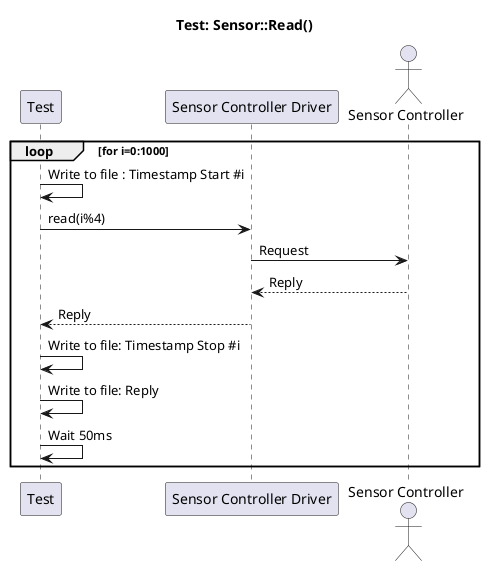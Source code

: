 @startuml SDtestSensorControllerDriverRead
title "Test: Sensor::Read()"


participant "Test" as Test
participant "Sensor Controller Driver" as SCD
actor "Sensor Controller" as SC 

loop for i=0:1000
    Test -> Test : Write to file : Timestamp Start #i
    Test -> SCD : read(i%4)
    SCD -> SC : Request
    SC --> SCD : Reply
    SCD --> Test : Reply
    Test -> Test : Write to file: Timestamp Stop #i
    Test -> Test : Write to file: Reply 
    Test -> Test : Wait 50ms
end loop


@enduml